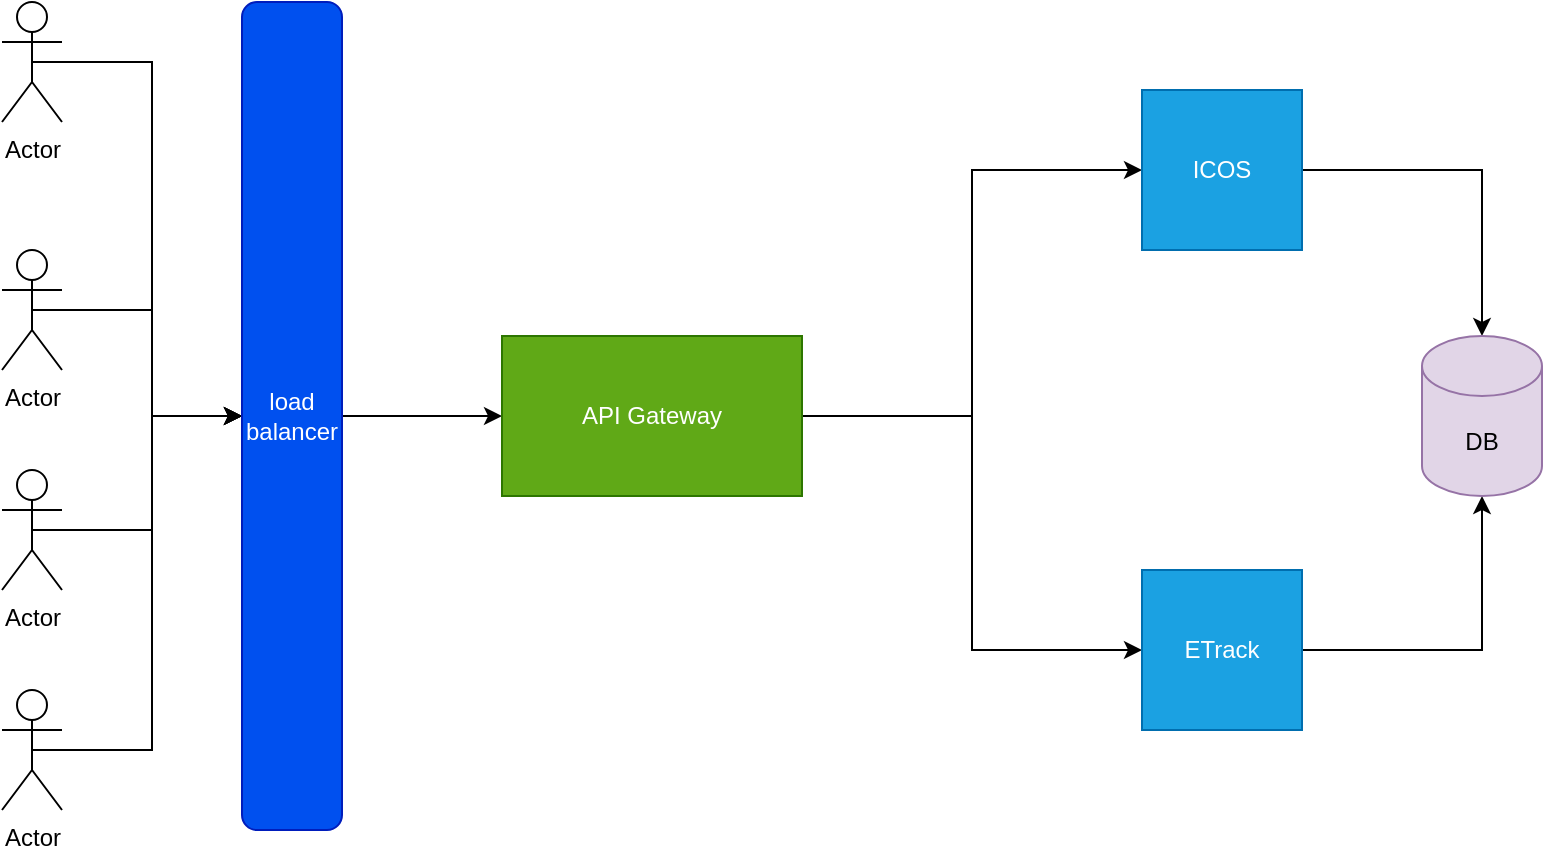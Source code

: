 <mxfile version="21.6.8" type="github">
  <diagram name="Page-1" id="e7e014a7-5840-1c2e-5031-d8a46d1fe8dd">
    <mxGraphModel dx="954" dy="610" grid="1" gridSize="10" guides="1" tooltips="1" connect="1" arrows="1" fold="1" page="1" pageScale="1" pageWidth="1169" pageHeight="826" background="none" math="0" shadow="0">
      <root>
        <mxCell id="0" />
        <mxCell id="1" parent="0" />
        <mxCell id="GGDaWZ4xMADdUApHqGQR-47" style="edgeStyle=orthogonalEdgeStyle;rounded=0;orthogonalLoop=1;jettySize=auto;html=1;exitX=0.5;exitY=0.5;exitDx=0;exitDy=0;exitPerimeter=0;entryX=0.5;entryY=1;entryDx=0;entryDy=0;" parent="1" source="GGDaWZ4xMADdUApHqGQR-41" target="GGDaWZ4xMADdUApHqGQR-45" edge="1">
          <mxGeometry relative="1" as="geometry" />
        </mxCell>
        <mxCell id="GGDaWZ4xMADdUApHqGQR-41" value="Actor" style="shape=umlActor;verticalLabelPosition=bottom;verticalAlign=top;html=1;outlineConnect=0;" parent="1" vertex="1">
          <mxGeometry x="30" y="196" width="30" height="60" as="geometry" />
        </mxCell>
        <mxCell id="GGDaWZ4xMADdUApHqGQR-48" style="edgeStyle=orthogonalEdgeStyle;rounded=0;orthogonalLoop=1;jettySize=auto;html=1;exitX=0.5;exitY=0.5;exitDx=0;exitDy=0;exitPerimeter=0;entryX=0.5;entryY=1;entryDx=0;entryDy=0;" parent="1" source="GGDaWZ4xMADdUApHqGQR-42" target="GGDaWZ4xMADdUApHqGQR-45" edge="1">
          <mxGeometry relative="1" as="geometry" />
        </mxCell>
        <mxCell id="GGDaWZ4xMADdUApHqGQR-42" value="Actor" style="shape=umlActor;verticalLabelPosition=bottom;verticalAlign=top;html=1;outlineConnect=0;" parent="1" vertex="1">
          <mxGeometry x="30" y="320" width="30" height="60" as="geometry" />
        </mxCell>
        <mxCell id="GGDaWZ4xMADdUApHqGQR-49" style="edgeStyle=orthogonalEdgeStyle;rounded=0;orthogonalLoop=1;jettySize=auto;html=1;exitX=0.5;exitY=0.5;exitDx=0;exitDy=0;exitPerimeter=0;entryX=0.5;entryY=1;entryDx=0;entryDy=0;" parent="1" source="GGDaWZ4xMADdUApHqGQR-43" target="GGDaWZ4xMADdUApHqGQR-45" edge="1">
          <mxGeometry relative="1" as="geometry" />
        </mxCell>
        <mxCell id="GGDaWZ4xMADdUApHqGQR-43" value="Actor" style="shape=umlActor;verticalLabelPosition=bottom;verticalAlign=top;html=1;outlineConnect=0;" parent="1" vertex="1">
          <mxGeometry x="30" y="430" width="30" height="60" as="geometry" />
        </mxCell>
        <mxCell id="GGDaWZ4xMADdUApHqGQR-50" style="edgeStyle=orthogonalEdgeStyle;rounded=0;orthogonalLoop=1;jettySize=auto;html=1;exitX=0.5;exitY=0.5;exitDx=0;exitDy=0;exitPerimeter=0;entryX=0.5;entryY=1;entryDx=0;entryDy=0;" parent="1" source="GGDaWZ4xMADdUApHqGQR-44" target="GGDaWZ4xMADdUApHqGQR-45" edge="1">
          <mxGeometry relative="1" as="geometry" />
        </mxCell>
        <mxCell id="GGDaWZ4xMADdUApHqGQR-44" value="Actor" style="shape=umlActor;verticalLabelPosition=bottom;verticalAlign=top;html=1;outlineConnect=0;" parent="1" vertex="1">
          <mxGeometry x="30" y="540" width="30" height="60" as="geometry" />
        </mxCell>
        <mxCell id="GGDaWZ4xMADdUApHqGQR-51" style="edgeStyle=orthogonalEdgeStyle;rounded=0;orthogonalLoop=1;jettySize=auto;html=1;exitX=0.5;exitY=0;exitDx=0;exitDy=0;" parent="1" source="GGDaWZ4xMADdUApHqGQR-45" target="GGDaWZ4xMADdUApHqGQR-46" edge="1">
          <mxGeometry relative="1" as="geometry" />
        </mxCell>
        <mxCell id="GGDaWZ4xMADdUApHqGQR-45" value="load&lt;br&gt;balancer" style="rounded=1;whiteSpace=wrap;html=1;direction=south;fillColor=#0050ef;fontColor=#ffffff;strokeColor=#001DBC;" parent="1" vertex="1">
          <mxGeometry x="150" y="196" width="50" height="414" as="geometry" />
        </mxCell>
        <mxCell id="GGDaWZ4xMADdUApHqGQR-53" style="edgeStyle=orthogonalEdgeStyle;rounded=0;orthogonalLoop=1;jettySize=auto;html=1;exitX=1;exitY=0.5;exitDx=0;exitDy=0;entryX=0;entryY=0.5;entryDx=0;entryDy=0;" parent="1" source="GGDaWZ4xMADdUApHqGQR-46" target="GGDaWZ4xMADdUApHqGQR-52" edge="1">
          <mxGeometry relative="1" as="geometry" />
        </mxCell>
        <mxCell id="GGDaWZ4xMADdUApHqGQR-55" style="edgeStyle=orthogonalEdgeStyle;rounded=0;orthogonalLoop=1;jettySize=auto;html=1;exitX=1;exitY=0.5;exitDx=0;exitDy=0;entryX=0;entryY=0.5;entryDx=0;entryDy=0;" parent="1" source="GGDaWZ4xMADdUApHqGQR-46" target="GGDaWZ4xMADdUApHqGQR-54" edge="1">
          <mxGeometry relative="1" as="geometry">
            <mxPoint x="600" y="443" as="sourcePoint" />
          </mxGeometry>
        </mxCell>
        <mxCell id="GGDaWZ4xMADdUApHqGQR-46" value="API Gateway" style="rounded=0;whiteSpace=wrap;html=1;fillColor=#60a917;fontColor=#ffffff;strokeColor=#2D7600;" parent="1" vertex="1">
          <mxGeometry x="280" y="363" width="150" height="80" as="geometry" />
        </mxCell>
        <mxCell id="QrdRmQsnh4LrylykVyFY-2" style="edgeStyle=orthogonalEdgeStyle;rounded=0;orthogonalLoop=1;jettySize=auto;html=1;exitX=1;exitY=0.5;exitDx=0;exitDy=0;" edge="1" parent="1" source="GGDaWZ4xMADdUApHqGQR-52" target="QrdRmQsnh4LrylykVyFY-1">
          <mxGeometry relative="1" as="geometry" />
        </mxCell>
        <mxCell id="GGDaWZ4xMADdUApHqGQR-52" value="ICOS" style="whiteSpace=wrap;html=1;aspect=fixed;fillColor=#1ba1e2;fontColor=#ffffff;strokeColor=#006EAF;" parent="1" vertex="1">
          <mxGeometry x="600" y="240" width="80" height="80" as="geometry" />
        </mxCell>
        <mxCell id="QrdRmQsnh4LrylykVyFY-3" style="edgeStyle=orthogonalEdgeStyle;rounded=0;orthogonalLoop=1;jettySize=auto;html=1;exitX=1;exitY=0.5;exitDx=0;exitDy=0;entryX=0.5;entryY=1;entryDx=0;entryDy=0;entryPerimeter=0;" edge="1" parent="1" source="GGDaWZ4xMADdUApHqGQR-54" target="QrdRmQsnh4LrylykVyFY-1">
          <mxGeometry relative="1" as="geometry" />
        </mxCell>
        <mxCell id="GGDaWZ4xMADdUApHqGQR-54" value="ETrack" style="whiteSpace=wrap;html=1;aspect=fixed;fillColor=#1ba1e2;fontColor=#ffffff;strokeColor=#006EAF;" parent="1" vertex="1">
          <mxGeometry x="600" y="480" width="80" height="80" as="geometry" />
        </mxCell>
        <mxCell id="QrdRmQsnh4LrylykVyFY-1" value="DB" style="shape=cylinder3;whiteSpace=wrap;html=1;boundedLbl=1;backgroundOutline=1;size=15;fillColor=#e1d5e7;strokeColor=#9673a6;" vertex="1" parent="1">
          <mxGeometry x="740" y="363" width="60" height="80" as="geometry" />
        </mxCell>
      </root>
    </mxGraphModel>
  </diagram>
</mxfile>
